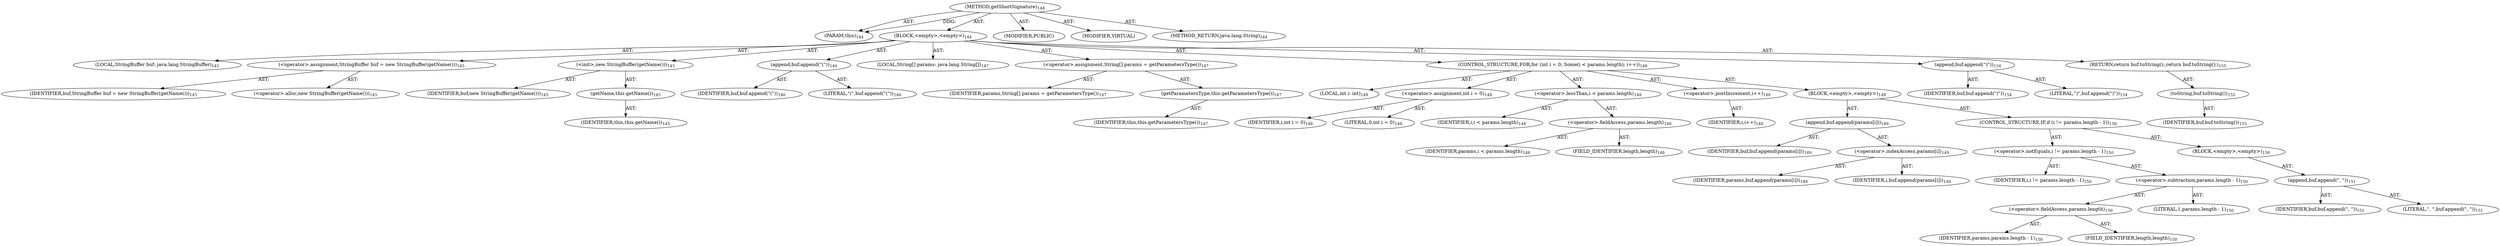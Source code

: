 digraph "getShortSignature" {  
"111669149703" [label = <(METHOD,getShortSignature)<SUB>144</SUB>> ]
"115964116994" [label = <(PARAM,this)<SUB>144</SUB>> ]
"25769803789" [label = <(BLOCK,&lt;empty&gt;,&lt;empty&gt;)<SUB>144</SUB>> ]
"94489280526" [label = <(LOCAL,StringBuffer buf: java.lang.StringBuffer)<SUB>145</SUB>> ]
"30064771141" [label = <(&lt;operator&gt;.assignment,StringBuffer buf = new StringBuffer(getName()))<SUB>145</SUB>> ]
"68719476814" [label = <(IDENTIFIER,buf,StringBuffer buf = new StringBuffer(getName()))<SUB>145</SUB>> ]
"30064771142" [label = <(&lt;operator&gt;.alloc,new StringBuffer(getName()))<SUB>145</SUB>> ]
"30064771143" [label = <(&lt;init&gt;,new StringBuffer(getName()))<SUB>145</SUB>> ]
"68719476815" [label = <(IDENTIFIER,buf,new StringBuffer(getName()))<SUB>145</SUB>> ]
"30064771144" [label = <(getName,this.getName())<SUB>145</SUB>> ]
"68719476739" [label = <(IDENTIFIER,this,this.getName())<SUB>145</SUB>> ]
"30064771145" [label = <(append,buf.append(&quot;(&quot;))<SUB>146</SUB>> ]
"68719476816" [label = <(IDENTIFIER,buf,buf.append(&quot;(&quot;))<SUB>146</SUB>> ]
"90194313226" [label = <(LITERAL,&quot;(&quot;,buf.append(&quot;(&quot;))<SUB>146</SUB>> ]
"94489280527" [label = <(LOCAL,String[] params: java.lang.String[])<SUB>147</SUB>> ]
"30064771146" [label = <(&lt;operator&gt;.assignment,String[] params = getParametersType())<SUB>147</SUB>> ]
"68719476817" [label = <(IDENTIFIER,params,String[] params = getParametersType())<SUB>147</SUB>> ]
"30064771147" [label = <(getParametersType,this.getParametersType())<SUB>147</SUB>> ]
"68719476740" [label = <(IDENTIFIER,this,this.getParametersType())<SUB>147</SUB>> ]
"47244640262" [label = <(CONTROL_STRUCTURE,FOR,for (int i = 0; Some(i &lt; params.length); i++))<SUB>148</SUB>> ]
"94489280528" [label = <(LOCAL,int i: int)<SUB>148</SUB>> ]
"30064771148" [label = <(&lt;operator&gt;.assignment,int i = 0)<SUB>148</SUB>> ]
"68719476818" [label = <(IDENTIFIER,i,int i = 0)<SUB>148</SUB>> ]
"90194313227" [label = <(LITERAL,0,int i = 0)<SUB>148</SUB>> ]
"30064771149" [label = <(&lt;operator&gt;.lessThan,i &lt; params.length)<SUB>148</SUB>> ]
"68719476819" [label = <(IDENTIFIER,i,i &lt; params.length)<SUB>148</SUB>> ]
"30064771150" [label = <(&lt;operator&gt;.fieldAccess,params.length)<SUB>148</SUB>> ]
"68719476820" [label = <(IDENTIFIER,params,i &lt; params.length)<SUB>148</SUB>> ]
"55834574859" [label = <(FIELD_IDENTIFIER,length,length)<SUB>148</SUB>> ]
"30064771151" [label = <(&lt;operator&gt;.postIncrement,i++)<SUB>148</SUB>> ]
"68719476821" [label = <(IDENTIFIER,i,i++)<SUB>148</SUB>> ]
"25769803790" [label = <(BLOCK,&lt;empty&gt;,&lt;empty&gt;)<SUB>148</SUB>> ]
"30064771152" [label = <(append,buf.append(params[i]))<SUB>149</SUB>> ]
"68719476822" [label = <(IDENTIFIER,buf,buf.append(params[i]))<SUB>149</SUB>> ]
"30064771153" [label = <(&lt;operator&gt;.indexAccess,params[i])<SUB>149</SUB>> ]
"68719476823" [label = <(IDENTIFIER,params,buf.append(params[i]))<SUB>149</SUB>> ]
"68719476824" [label = <(IDENTIFIER,i,buf.append(params[i]))<SUB>149</SUB>> ]
"47244640263" [label = <(CONTROL_STRUCTURE,IF,if (i != params.length - 1))<SUB>150</SUB>> ]
"30064771154" [label = <(&lt;operator&gt;.notEquals,i != params.length - 1)<SUB>150</SUB>> ]
"68719476825" [label = <(IDENTIFIER,i,i != params.length - 1)<SUB>150</SUB>> ]
"30064771155" [label = <(&lt;operator&gt;.subtraction,params.length - 1)<SUB>150</SUB>> ]
"30064771156" [label = <(&lt;operator&gt;.fieldAccess,params.length)<SUB>150</SUB>> ]
"68719476826" [label = <(IDENTIFIER,params,params.length - 1)<SUB>150</SUB>> ]
"55834574860" [label = <(FIELD_IDENTIFIER,length,length)<SUB>150</SUB>> ]
"90194313228" [label = <(LITERAL,1,params.length - 1)<SUB>150</SUB>> ]
"25769803791" [label = <(BLOCK,&lt;empty&gt;,&lt;empty&gt;)<SUB>150</SUB>> ]
"30064771157" [label = <(append,buf.append(&quot;, &quot;))<SUB>151</SUB>> ]
"68719476827" [label = <(IDENTIFIER,buf,buf.append(&quot;, &quot;))<SUB>151</SUB>> ]
"90194313229" [label = <(LITERAL,&quot;, &quot;,buf.append(&quot;, &quot;))<SUB>151</SUB>> ]
"30064771158" [label = <(append,buf.append(&quot;)&quot;))<SUB>154</SUB>> ]
"68719476828" [label = <(IDENTIFIER,buf,buf.append(&quot;)&quot;))<SUB>154</SUB>> ]
"90194313230" [label = <(LITERAL,&quot;)&quot;,buf.append(&quot;)&quot;))<SUB>154</SUB>> ]
"146028888068" [label = <(RETURN,return buf.toString();,return buf.toString();)<SUB>155</SUB>> ]
"30064771159" [label = <(toString,buf.toString())<SUB>155</SUB>> ]
"68719476829" [label = <(IDENTIFIER,buf,buf.toString())<SUB>155</SUB>> ]
"133143986194" [label = <(MODIFIER,PUBLIC)> ]
"133143986195" [label = <(MODIFIER,VIRTUAL)> ]
"128849018887" [label = <(METHOD_RETURN,java.lang.String)<SUB>144</SUB>> ]
  "111669149703" -> "115964116994"  [ label = "AST: "] 
  "111669149703" -> "25769803789"  [ label = "AST: "] 
  "111669149703" -> "133143986194"  [ label = "AST: "] 
  "111669149703" -> "133143986195"  [ label = "AST: "] 
  "111669149703" -> "128849018887"  [ label = "AST: "] 
  "25769803789" -> "94489280526"  [ label = "AST: "] 
  "25769803789" -> "30064771141"  [ label = "AST: "] 
  "25769803789" -> "30064771143"  [ label = "AST: "] 
  "25769803789" -> "30064771145"  [ label = "AST: "] 
  "25769803789" -> "94489280527"  [ label = "AST: "] 
  "25769803789" -> "30064771146"  [ label = "AST: "] 
  "25769803789" -> "47244640262"  [ label = "AST: "] 
  "25769803789" -> "30064771158"  [ label = "AST: "] 
  "25769803789" -> "146028888068"  [ label = "AST: "] 
  "30064771141" -> "68719476814"  [ label = "AST: "] 
  "30064771141" -> "30064771142"  [ label = "AST: "] 
  "30064771143" -> "68719476815"  [ label = "AST: "] 
  "30064771143" -> "30064771144"  [ label = "AST: "] 
  "30064771144" -> "68719476739"  [ label = "AST: "] 
  "30064771145" -> "68719476816"  [ label = "AST: "] 
  "30064771145" -> "90194313226"  [ label = "AST: "] 
  "30064771146" -> "68719476817"  [ label = "AST: "] 
  "30064771146" -> "30064771147"  [ label = "AST: "] 
  "30064771147" -> "68719476740"  [ label = "AST: "] 
  "47244640262" -> "94489280528"  [ label = "AST: "] 
  "47244640262" -> "30064771148"  [ label = "AST: "] 
  "47244640262" -> "30064771149"  [ label = "AST: "] 
  "47244640262" -> "30064771151"  [ label = "AST: "] 
  "47244640262" -> "25769803790"  [ label = "AST: "] 
  "30064771148" -> "68719476818"  [ label = "AST: "] 
  "30064771148" -> "90194313227"  [ label = "AST: "] 
  "30064771149" -> "68719476819"  [ label = "AST: "] 
  "30064771149" -> "30064771150"  [ label = "AST: "] 
  "30064771150" -> "68719476820"  [ label = "AST: "] 
  "30064771150" -> "55834574859"  [ label = "AST: "] 
  "30064771151" -> "68719476821"  [ label = "AST: "] 
  "25769803790" -> "30064771152"  [ label = "AST: "] 
  "25769803790" -> "47244640263"  [ label = "AST: "] 
  "30064771152" -> "68719476822"  [ label = "AST: "] 
  "30064771152" -> "30064771153"  [ label = "AST: "] 
  "30064771153" -> "68719476823"  [ label = "AST: "] 
  "30064771153" -> "68719476824"  [ label = "AST: "] 
  "47244640263" -> "30064771154"  [ label = "AST: "] 
  "47244640263" -> "25769803791"  [ label = "AST: "] 
  "30064771154" -> "68719476825"  [ label = "AST: "] 
  "30064771154" -> "30064771155"  [ label = "AST: "] 
  "30064771155" -> "30064771156"  [ label = "AST: "] 
  "30064771155" -> "90194313228"  [ label = "AST: "] 
  "30064771156" -> "68719476826"  [ label = "AST: "] 
  "30064771156" -> "55834574860"  [ label = "AST: "] 
  "25769803791" -> "30064771157"  [ label = "AST: "] 
  "30064771157" -> "68719476827"  [ label = "AST: "] 
  "30064771157" -> "90194313229"  [ label = "AST: "] 
  "30064771158" -> "68719476828"  [ label = "AST: "] 
  "30064771158" -> "90194313230"  [ label = "AST: "] 
  "146028888068" -> "30064771159"  [ label = "AST: "] 
  "30064771159" -> "68719476829"  [ label = "AST: "] 
  "111669149703" -> "115964116994"  [ label = "DDG: "] 
}
